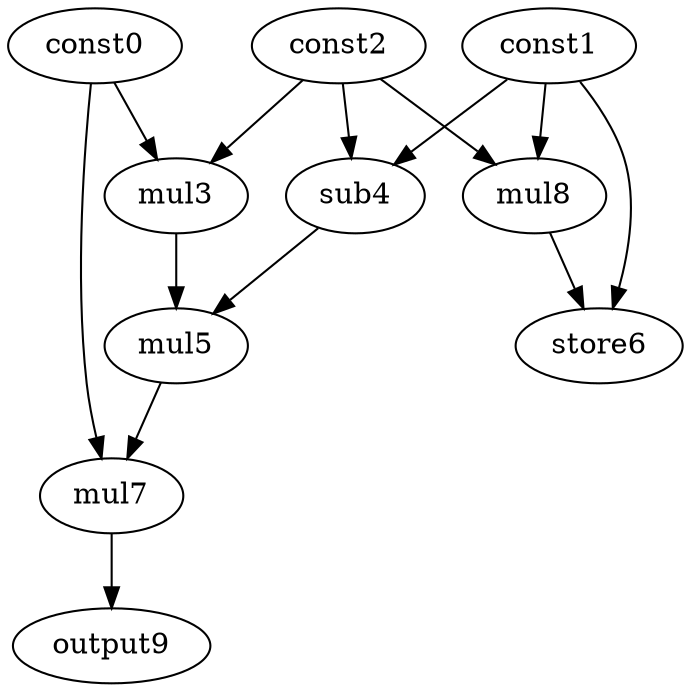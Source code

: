 digraph G { 
const0[opcode=const]; 
const1[opcode=const]; 
const2[opcode=const]; 
mul3[opcode=mul]; 
sub4[opcode=sub]; 
mul5[opcode=mul]; 
store6[opcode=store]; 
mul7[opcode=mul]; 
mul8[opcode=mul]; 
output9[opcode=output]; 
const0->mul3[operand=0];
const2->mul3[operand=1];
const1->sub4[operand=0];
const2->sub4[operand=1];
const1->mul8[operand=0];
const2->mul8[operand=1];
mul3->mul5[operand=0];
sub4->mul5[operand=1];
mul8->store6[operand=0];
const1->store6[operand=1];
const0->mul7[operand=0];
mul5->mul7[operand=1];
mul7->output9[operand=0];
}
